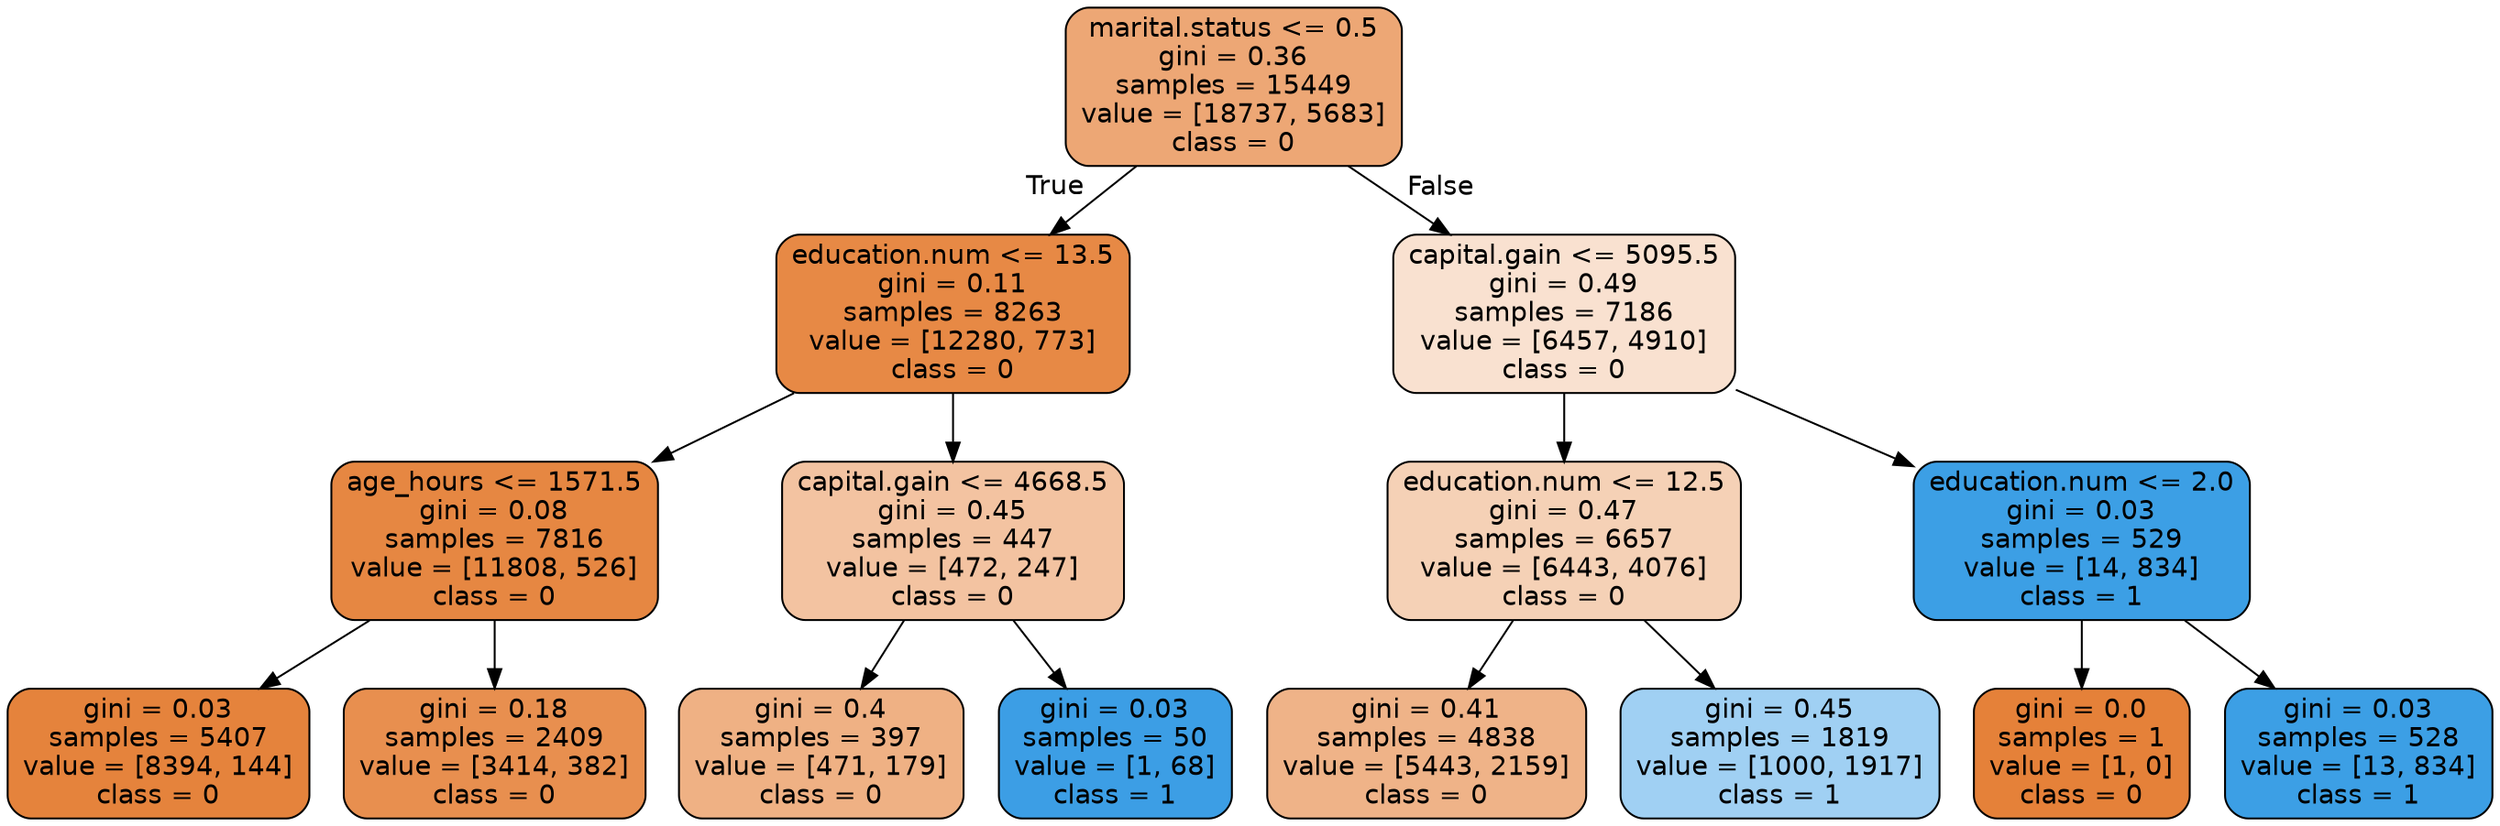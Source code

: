 digraph Tree {
node [shape=box, style="filled, rounded", color="black", fontname=helvetica] ;
edge [fontname=helvetica] ;
0 [label="marital.status <= 0.5\ngini = 0.36\nsamples = 15449\nvalue = [18737, 5683]\nclass = 0", fillcolor="#eda775"] ;
1 [label="education.num <= 13.5\ngini = 0.11\nsamples = 8263\nvalue = [12280, 773]\nclass = 0", fillcolor="#e78945"] ;
0 -> 1 [labeldistance=2.5, labelangle=45, headlabel="True"] ;
2 [label="age_hours <= 1571.5\ngini = 0.08\nsamples = 7816\nvalue = [11808, 526]\nclass = 0", fillcolor="#e68742"] ;
1 -> 2 ;
3 [label="gini = 0.03\nsamples = 5407\nvalue = [8394, 144]\nclass = 0", fillcolor="#e5833c"] ;
2 -> 3 ;
4 [label="gini = 0.18\nsamples = 2409\nvalue = [3414, 382]\nclass = 0", fillcolor="#e88f4f"] ;
2 -> 4 ;
5 [label="capital.gain <= 4668.5\ngini = 0.45\nsamples = 447\nvalue = [472, 247]\nclass = 0", fillcolor="#f3c3a1"] ;
1 -> 5 ;
6 [label="gini = 0.4\nsamples = 397\nvalue = [471, 179]\nclass = 0", fillcolor="#efb184"] ;
5 -> 6 ;
7 [label="gini = 0.03\nsamples = 50\nvalue = [1, 68]\nclass = 1", fillcolor="#3c9ee5"] ;
5 -> 7 ;
8 [label="capital.gain <= 5095.5\ngini = 0.49\nsamples = 7186\nvalue = [6457, 4910]\nclass = 0", fillcolor="#f9e1d0"] ;
0 -> 8 [labeldistance=2.5, labelangle=-45, headlabel="False"] ;
9 [label="education.num <= 12.5\ngini = 0.47\nsamples = 6657\nvalue = [6443, 4076]\nclass = 0", fillcolor="#f5d1b6"] ;
8 -> 9 ;
10 [label="gini = 0.41\nsamples = 4838\nvalue = [5443, 2159]\nclass = 0", fillcolor="#efb388"] ;
9 -> 10 ;
11 [label="gini = 0.45\nsamples = 1819\nvalue = [1000, 1917]\nclass = 1", fillcolor="#a0d0f3"] ;
9 -> 11 ;
12 [label="education.num <= 2.0\ngini = 0.03\nsamples = 529\nvalue = [14, 834]\nclass = 1", fillcolor="#3c9fe5"] ;
8 -> 12 ;
13 [label="gini = 0.0\nsamples = 1\nvalue = [1, 0]\nclass = 0", fillcolor="#e58139"] ;
12 -> 13 ;
14 [label="gini = 0.03\nsamples = 528\nvalue = [13, 834]\nclass = 1", fillcolor="#3c9fe5"] ;
12 -> 14 ;
}